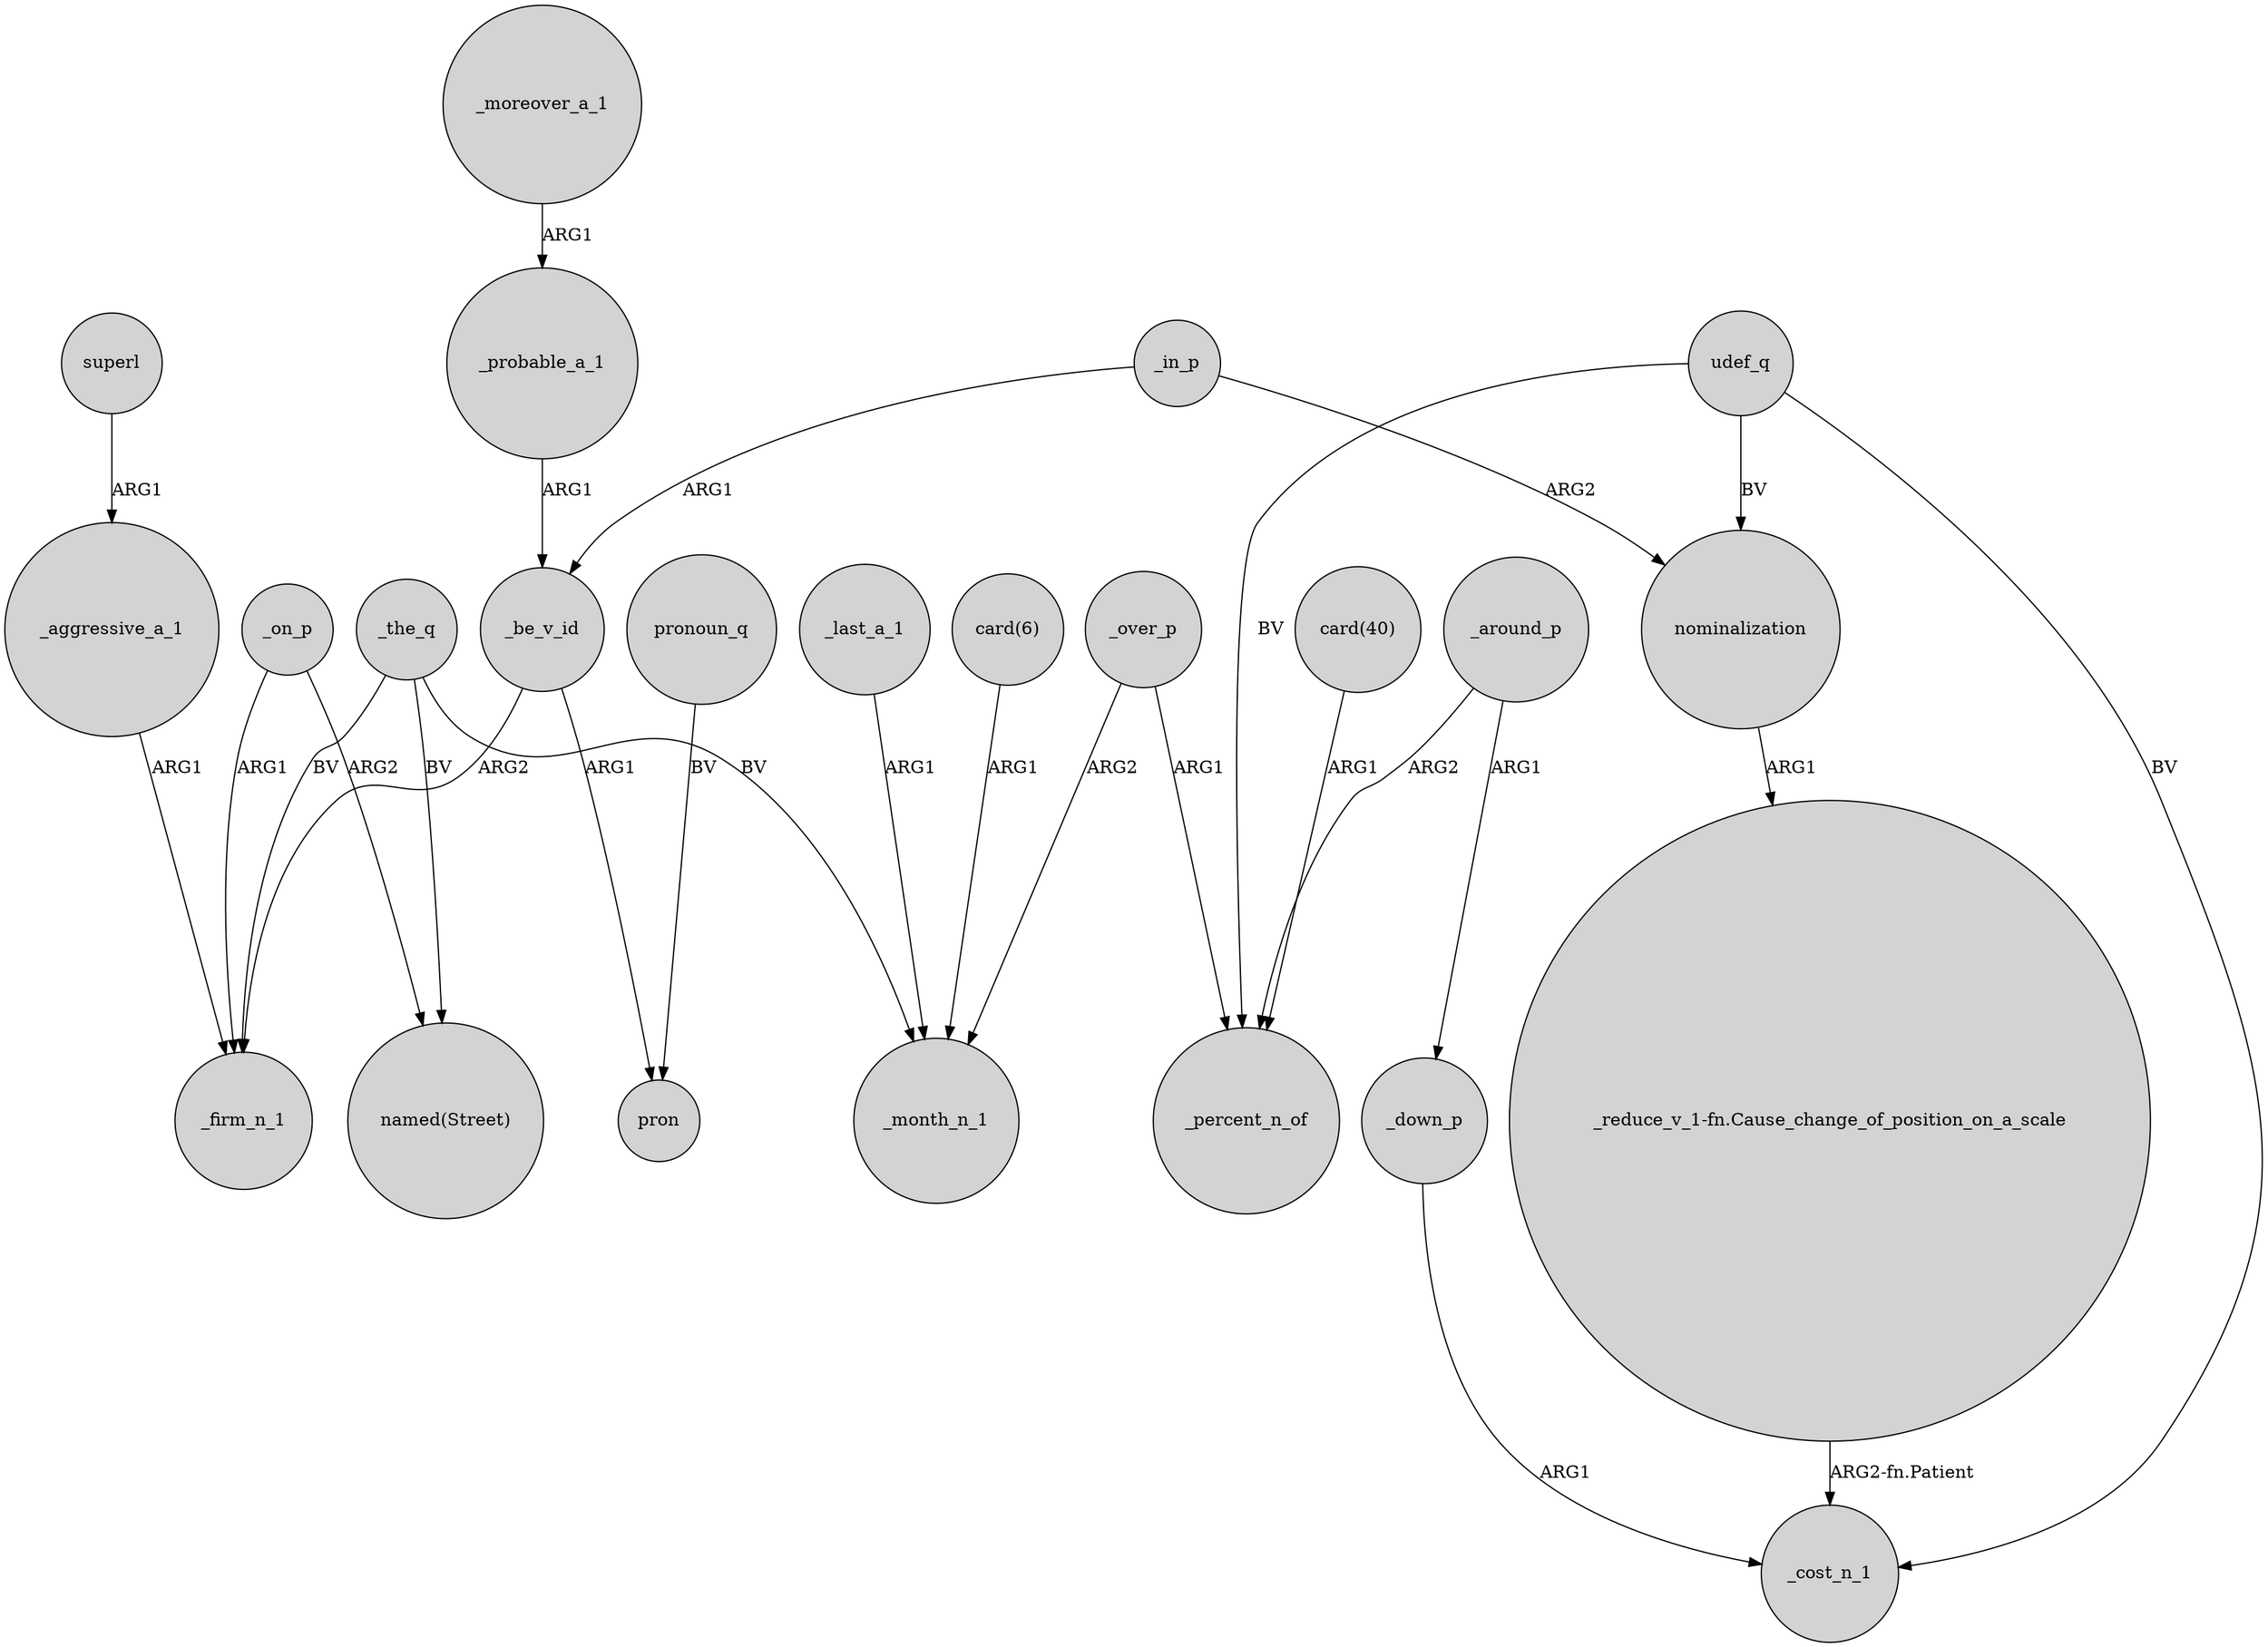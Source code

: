 digraph {
	node [shape=circle style=filled]
	_probable_a_1 -> _be_v_id [label=ARG1]
	"card(40)" -> _percent_n_of [label=ARG1]
	_on_p -> _firm_n_1 [label=ARG1]
	_over_p -> _percent_n_of [label=ARG1]
	superl -> _aggressive_a_1 [label=ARG1]
	nominalization -> "_reduce_v_1-fn.Cause_change_of_position_on_a_scale" [label=ARG1]
	udef_q -> _cost_n_1 [label=BV]
	_be_v_id -> pron [label=ARG1]
	_aggressive_a_1 -> _firm_n_1 [label=ARG1]
	"_reduce_v_1-fn.Cause_change_of_position_on_a_scale" -> _cost_n_1 [label="ARG2-fn.Patient"]
	_over_p -> _month_n_1 [label=ARG2]
	pronoun_q -> pron [label=BV]
	_the_q -> _month_n_1 [label=BV]
	_around_p -> _down_p [label=ARG1]
	_down_p -> _cost_n_1 [label=ARG1]
	_on_p -> "named(Street)" [label=ARG2]
	udef_q -> nominalization [label=BV]
	_the_q -> "named(Street)" [label=BV]
	_in_p -> _be_v_id [label=ARG1]
	_around_p -> _percent_n_of [label=ARG2]
	_the_q -> _firm_n_1 [label=BV]
	_moreover_a_1 -> _probable_a_1 [label=ARG1]
	_last_a_1 -> _month_n_1 [label=ARG1]
	_be_v_id -> _firm_n_1 [label=ARG2]
	udef_q -> _percent_n_of [label=BV]
	"card(6)" -> _month_n_1 [label=ARG1]
	_in_p -> nominalization [label=ARG2]
}
